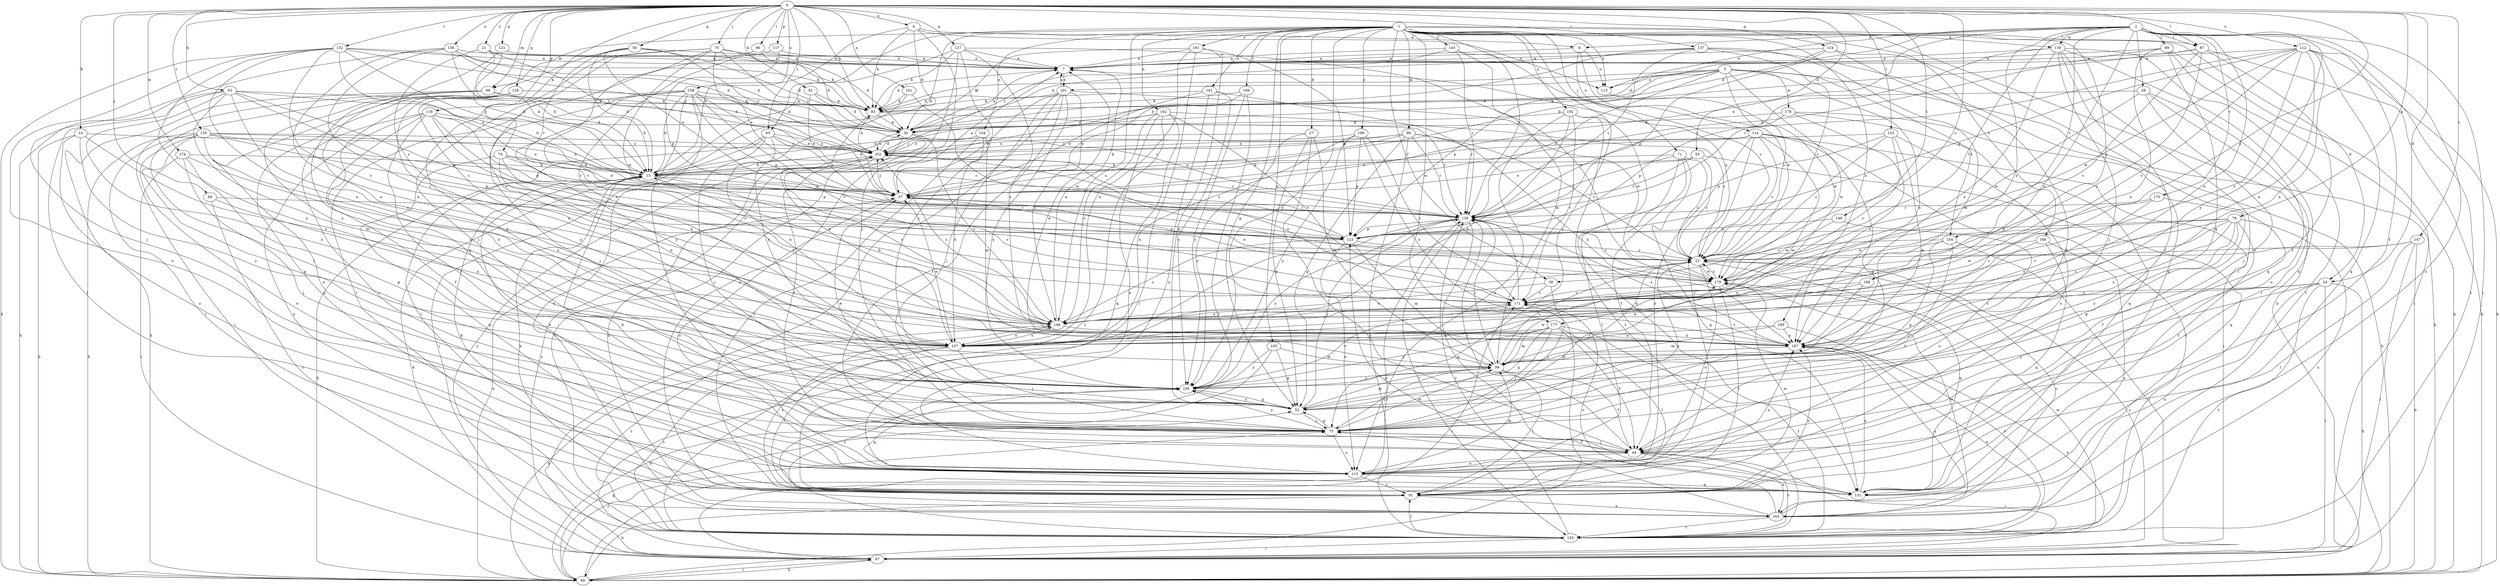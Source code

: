 strict digraph  {
0;
1;
2;
3;
4;
6;
7;
14;
15;
21;
22;
24;
27;
29;
30;
37;
38;
44;
50;
52;
53;
55;
60;
65;
67;
69;
70;
71;
75;
78;
79;
81;
83;
86;
87;
89;
91;
96;
98;
99;
101;
103;
104;
107;
112;
113;
114;
115;
116;
117;
121;
123;
124;
127;
128;
130;
131;
132;
135;
137;
138;
145;
146;
147;
149;
153;
154;
155;
156;
158;
161;
162;
163;
166;
169;
170;
171;
174;
177;
178;
179;
180;
187;
188;
191;
192;
195;
198;
201;
202;
0 -> 4  [label=a];
0 -> 14  [label=b];
0 -> 21  [label=c];
0 -> 22  [label=c];
0 -> 24  [label=d];
0 -> 50  [label=g];
0 -> 53  [label=h];
0 -> 55  [label=h];
0 -> 65  [label=i];
0 -> 69  [label=j];
0 -> 70  [label=j];
0 -> 78  [label=k];
0 -> 79  [label=k];
0 -> 81  [label=k];
0 -> 83  [label=k];
0 -> 86  [label=l];
0 -> 87  [label=l];
0 -> 96  [label=m];
0 -> 101  [label=n];
0 -> 112  [label=o];
0 -> 116  [label=p];
0 -> 117  [label=p];
0 -> 121  [label=p];
0 -> 124  [label=q];
0 -> 127  [label=q];
0 -> 128  [label=q];
0 -> 132  [label=r];
0 -> 135  [label=r];
0 -> 137  [label=r];
0 -> 147  [label=t];
0 -> 149  [label=t];
0 -> 153  [label=t];
0 -> 156  [label=u];
0 -> 158  [label=u];
0 -> 174  [label=w];
0 -> 188  [label=y];
1 -> 15  [label=b];
1 -> 24  [label=d];
1 -> 27  [label=d];
1 -> 38  [label=f];
1 -> 52  [label=g];
1 -> 60  [label=h];
1 -> 65  [label=i];
1 -> 71  [label=j];
1 -> 75  [label=j];
1 -> 87  [label=l];
1 -> 96  [label=m];
1 -> 98  [label=m];
1 -> 103  [label=n];
1 -> 104  [label=n];
1 -> 113  [label=o];
1 -> 130  [label=q];
1 -> 138  [label=r];
1 -> 145  [label=s];
1 -> 146  [label=s];
1 -> 161  [label=u];
1 -> 162  [label=u];
1 -> 166  [label=v];
1 -> 169  [label=v];
1 -> 177  [label=w];
1 -> 180  [label=x];
1 -> 188  [label=y];
1 -> 191  [label=y];
1 -> 192  [label=y];
1 -> 195  [label=y];
1 -> 198  [label=z];
2 -> 6  [label=a];
2 -> 29  [label=d];
2 -> 30  [label=d];
2 -> 37  [label=e];
2 -> 38  [label=f];
2 -> 44  [label=f];
2 -> 67  [label=i];
2 -> 87  [label=l];
2 -> 89  [label=l];
2 -> 107  [label=n];
2 -> 113  [label=o];
2 -> 130  [label=q];
2 -> 146  [label=s];
2 -> 154  [label=t];
2 -> 163  [label=u];
2 -> 170  [label=v];
2 -> 187  [label=x];
2 -> 195  [label=y];
3 -> 22  [label=c];
3 -> 30  [label=d];
3 -> 60  [label=h];
3 -> 83  [label=k];
3 -> 113  [label=o];
3 -> 123  [label=p];
3 -> 138  [label=r];
3 -> 154  [label=t];
3 -> 177  [label=w];
3 -> 178  [label=w];
3 -> 187  [label=x];
3 -> 201  [label=z];
4 -> 6  [label=a];
4 -> 15  [label=b];
4 -> 30  [label=d];
4 -> 75  [label=j];
4 -> 83  [label=k];
4 -> 113  [label=o];
6 -> 7  [label=a];
6 -> 113  [label=o];
6 -> 114  [label=o];
6 -> 179  [label=w];
7 -> 83  [label=k];
7 -> 201  [label=z];
14 -> 60  [label=h];
14 -> 115  [label=o];
14 -> 146  [label=s];
14 -> 195  [label=y];
14 -> 202  [label=z];
15 -> 37  [label=e];
15 -> 60  [label=h];
15 -> 115  [label=o];
15 -> 171  [label=v];
21 -> 7  [label=a];
21 -> 15  [label=b];
21 -> 22  [label=c];
21 -> 83  [label=k];
21 -> 202  [label=z];
22 -> 7  [label=a];
22 -> 37  [label=e];
22 -> 115  [label=o];
22 -> 131  [label=q];
22 -> 146  [label=s];
22 -> 179  [label=w];
24 -> 60  [label=h];
24 -> 67  [label=i];
24 -> 75  [label=j];
24 -> 146  [label=s];
24 -> 155  [label=t];
24 -> 163  [label=u];
24 -> 171  [label=v];
27 -> 44  [label=f];
27 -> 52  [label=g];
27 -> 99  [label=m];
27 -> 195  [label=y];
27 -> 202  [label=z];
29 -> 75  [label=j];
29 -> 83  [label=k];
29 -> 91  [label=l];
29 -> 115  [label=o];
29 -> 179  [label=w];
30 -> 7  [label=a];
30 -> 44  [label=f];
30 -> 146  [label=s];
30 -> 155  [label=t];
30 -> 202  [label=z];
37 -> 7  [label=a];
37 -> 115  [label=o];
37 -> 138  [label=r];
37 -> 202  [label=z];
38 -> 75  [label=j];
38 -> 146  [label=s];
38 -> 171  [label=v];
44 -> 67  [label=i];
44 -> 75  [label=j];
44 -> 115  [label=o];
44 -> 138  [label=r];
44 -> 155  [label=t];
44 -> 163  [label=u];
50 -> 7  [label=a];
50 -> 15  [label=b];
50 -> 30  [label=d];
50 -> 37  [label=e];
50 -> 138  [label=r];
50 -> 195  [label=y];
50 -> 202  [label=z];
52 -> 22  [label=c];
52 -> 37  [label=e];
52 -> 75  [label=j];
52 -> 99  [label=m];
52 -> 138  [label=r];
52 -> 195  [label=y];
53 -> 15  [label=b];
53 -> 22  [label=c];
53 -> 60  [label=h];
53 -> 83  [label=k];
53 -> 91  [label=l];
53 -> 99  [label=m];
53 -> 123  [label=p];
53 -> 146  [label=s];
53 -> 195  [label=y];
55 -> 15  [label=b];
55 -> 22  [label=c];
55 -> 37  [label=e];
55 -> 131  [label=q];
55 -> 138  [label=r];
60 -> 37  [label=e];
60 -> 52  [label=g];
60 -> 67  [label=i];
60 -> 75  [label=j];
60 -> 138  [label=r];
60 -> 171  [label=v];
65 -> 37  [label=e];
65 -> 67  [label=i];
65 -> 75  [label=j];
65 -> 91  [label=l];
65 -> 107  [label=n];
65 -> 138  [label=r];
65 -> 202  [label=z];
67 -> 15  [label=b];
67 -> 22  [label=c];
67 -> 60  [label=h];
67 -> 171  [label=v];
67 -> 187  [label=x];
67 -> 202  [label=z];
69 -> 107  [label=n];
69 -> 138  [label=r];
69 -> 155  [label=t];
70 -> 7  [label=a];
70 -> 30  [label=d];
70 -> 37  [label=e];
70 -> 52  [label=g];
70 -> 75  [label=j];
70 -> 171  [label=v];
70 -> 179  [label=w];
70 -> 202  [label=z];
71 -> 15  [label=b];
71 -> 22  [label=c];
71 -> 44  [label=f];
71 -> 91  [label=l];
71 -> 131  [label=q];
71 -> 138  [label=r];
75 -> 22  [label=c];
75 -> 44  [label=f];
75 -> 52  [label=g];
75 -> 99  [label=m];
75 -> 115  [label=o];
75 -> 195  [label=y];
78 -> 44  [label=f];
78 -> 52  [label=g];
78 -> 123  [label=p];
78 -> 146  [label=s];
78 -> 163  [label=u];
78 -> 171  [label=v];
78 -> 179  [label=w];
78 -> 187  [label=x];
78 -> 195  [label=y];
79 -> 15  [label=b];
79 -> 37  [label=e];
79 -> 107  [label=n];
79 -> 123  [label=p];
79 -> 131  [label=q];
79 -> 187  [label=x];
81 -> 30  [label=d];
81 -> 37  [label=e];
81 -> 83  [label=k];
83 -> 30  [label=d];
83 -> 107  [label=n];
83 -> 138  [label=r];
86 -> 7  [label=a];
86 -> 30  [label=d];
86 -> 146  [label=s];
87 -> 7  [label=a];
87 -> 15  [label=b];
87 -> 44  [label=f];
87 -> 60  [label=h];
87 -> 146  [label=s];
87 -> 171  [label=v];
89 -> 7  [label=a];
89 -> 37  [label=e];
89 -> 52  [label=g];
89 -> 60  [label=h];
89 -> 67  [label=i];
89 -> 187  [label=x];
91 -> 15  [label=b];
91 -> 60  [label=h];
91 -> 146  [label=s];
91 -> 163  [label=u];
91 -> 179  [label=w];
91 -> 187  [label=x];
91 -> 195  [label=y];
96 -> 15  [label=b];
96 -> 30  [label=d];
96 -> 60  [label=h];
96 -> 67  [label=i];
96 -> 75  [label=j];
96 -> 83  [label=k];
96 -> 195  [label=y];
98 -> 15  [label=b];
98 -> 22  [label=c];
98 -> 37  [label=e];
98 -> 52  [label=g];
98 -> 138  [label=r];
98 -> 155  [label=t];
98 -> 187  [label=x];
98 -> 202  [label=z];
99 -> 7  [label=a];
99 -> 22  [label=c];
99 -> 44  [label=f];
99 -> 75  [label=j];
99 -> 91  [label=l];
99 -> 138  [label=r];
99 -> 179  [label=w];
99 -> 195  [label=y];
101 -> 83  [label=k];
101 -> 179  [label=w];
101 -> 195  [label=y];
103 -> 52  [label=g];
103 -> 60  [label=h];
103 -> 99  [label=m];
103 -> 195  [label=y];
104 -> 15  [label=b];
104 -> 91  [label=l];
104 -> 99  [label=m];
104 -> 107  [label=n];
104 -> 202  [label=z];
107 -> 37  [label=e];
107 -> 60  [label=h];
107 -> 75  [label=j];
107 -> 91  [label=l];
107 -> 138  [label=r];
107 -> 146  [label=s];
107 -> 155  [label=t];
112 -> 7  [label=a];
112 -> 60  [label=h];
112 -> 107  [label=n];
112 -> 123  [label=p];
112 -> 131  [label=q];
112 -> 138  [label=r];
112 -> 146  [label=s];
112 -> 155  [label=t];
112 -> 171  [label=v];
112 -> 179  [label=w];
112 -> 187  [label=x];
113 -> 179  [label=w];
114 -> 22  [label=c];
114 -> 37  [label=e];
114 -> 52  [label=g];
114 -> 67  [label=i];
114 -> 91  [label=l];
114 -> 99  [label=m];
114 -> 115  [label=o];
114 -> 155  [label=t];
114 -> 202  [label=z];
115 -> 15  [label=b];
115 -> 91  [label=l];
115 -> 99  [label=m];
115 -> 131  [label=q];
115 -> 187  [label=x];
116 -> 30  [label=d];
116 -> 37  [label=e];
116 -> 44  [label=f];
116 -> 75  [label=j];
116 -> 115  [label=o];
116 -> 123  [label=p];
116 -> 146  [label=s];
116 -> 163  [label=u];
116 -> 187  [label=x];
117 -> 7  [label=a];
117 -> 107  [label=n];
117 -> 123  [label=p];
121 -> 7  [label=a];
121 -> 15  [label=b];
121 -> 107  [label=n];
123 -> 22  [label=c];
123 -> 99  [label=m];
123 -> 115  [label=o];
123 -> 146  [label=s];
123 -> 202  [label=z];
124 -> 7  [label=a];
124 -> 30  [label=d];
124 -> 44  [label=f];
124 -> 123  [label=p];
124 -> 131  [label=q];
127 -> 7  [label=a];
127 -> 15  [label=b];
127 -> 83  [label=k];
127 -> 163  [label=u];
127 -> 179  [label=w];
127 -> 187  [label=x];
127 -> 195  [label=y];
128 -> 52  [label=g];
128 -> 83  [label=k];
128 -> 107  [label=n];
128 -> 115  [label=o];
128 -> 131  [label=q];
128 -> 195  [label=y];
130 -> 7  [label=a];
130 -> 44  [label=f];
130 -> 75  [label=j];
130 -> 91  [label=l];
130 -> 131  [label=q];
130 -> 138  [label=r];
130 -> 155  [label=t];
130 -> 187  [label=x];
131 -> 75  [label=j];
131 -> 187  [label=x];
132 -> 7  [label=a];
132 -> 15  [label=b];
132 -> 30  [label=d];
132 -> 37  [label=e];
132 -> 60  [label=h];
132 -> 83  [label=k];
132 -> 107  [label=n];
132 -> 115  [label=o];
132 -> 171  [label=v];
132 -> 195  [label=y];
135 -> 15  [label=b];
135 -> 52  [label=g];
135 -> 60  [label=h];
135 -> 91  [label=l];
135 -> 107  [label=n];
135 -> 115  [label=o];
135 -> 123  [label=p];
135 -> 138  [label=r];
135 -> 202  [label=z];
137 -> 7  [label=a];
137 -> 15  [label=b];
137 -> 22  [label=c];
137 -> 30  [label=d];
137 -> 99  [label=m];
137 -> 131  [label=q];
137 -> 138  [label=r];
138 -> 123  [label=p];
138 -> 131  [label=q];
138 -> 155  [label=t];
138 -> 187  [label=x];
138 -> 195  [label=y];
145 -> 7  [label=a];
145 -> 22  [label=c];
145 -> 99  [label=m];
145 -> 138  [label=r];
145 -> 202  [label=z];
146 -> 7  [label=a];
146 -> 15  [label=b];
146 -> 107  [label=n];
146 -> 155  [label=t];
146 -> 187  [label=x];
146 -> 202  [label=z];
147 -> 22  [label=c];
147 -> 60  [label=h];
147 -> 67  [label=i];
147 -> 91  [label=l];
147 -> 179  [label=w];
149 -> 115  [label=o];
149 -> 123  [label=p];
149 -> 179  [label=w];
153 -> 22  [label=c];
153 -> 99  [label=m];
153 -> 115  [label=o];
153 -> 123  [label=p];
153 -> 171  [label=v];
153 -> 202  [label=z];
154 -> 22  [label=c];
154 -> 52  [label=g];
154 -> 67  [label=i];
154 -> 75  [label=j];
154 -> 107  [label=n];
155 -> 67  [label=i];
155 -> 91  [label=l];
155 -> 138  [label=r];
155 -> 179  [label=w];
155 -> 187  [label=x];
155 -> 202  [label=z];
156 -> 7  [label=a];
156 -> 15  [label=b];
156 -> 30  [label=d];
156 -> 75  [label=j];
156 -> 146  [label=s];
156 -> 187  [label=x];
156 -> 202  [label=z];
158 -> 15  [label=b];
158 -> 37  [label=e];
158 -> 44  [label=f];
158 -> 75  [label=j];
158 -> 83  [label=k];
158 -> 91  [label=l];
158 -> 123  [label=p];
158 -> 138  [label=r];
158 -> 163  [label=u];
158 -> 171  [label=v];
158 -> 195  [label=y];
161 -> 37  [label=e];
161 -> 83  [label=k];
161 -> 115  [label=o];
161 -> 138  [label=r];
161 -> 195  [label=y];
162 -> 15  [label=b];
162 -> 22  [label=c];
162 -> 30  [label=d];
162 -> 115  [label=o];
162 -> 131  [label=q];
162 -> 146  [label=s];
162 -> 155  [label=t];
162 -> 171  [label=v];
163 -> 15  [label=b];
163 -> 22  [label=c];
163 -> 123  [label=p];
163 -> 155  [label=t];
163 -> 171  [label=v];
163 -> 179  [label=w];
166 -> 22  [label=c];
166 -> 44  [label=f];
166 -> 131  [label=q];
166 -> 163  [label=u];
169 -> 37  [label=e];
169 -> 83  [label=k];
169 -> 155  [label=t];
169 -> 195  [label=y];
170 -> 44  [label=f];
170 -> 138  [label=r];
170 -> 146  [label=s];
170 -> 187  [label=x];
171 -> 138  [label=r];
171 -> 146  [label=s];
171 -> 202  [label=z];
174 -> 15  [label=b];
174 -> 52  [label=g];
174 -> 67  [label=i];
174 -> 75  [label=j];
174 -> 187  [label=x];
177 -> 44  [label=f];
177 -> 52  [label=g];
177 -> 75  [label=j];
177 -> 91  [label=l];
177 -> 99  [label=m];
177 -> 107  [label=n];
177 -> 155  [label=t];
177 -> 195  [label=y];
178 -> 30  [label=d];
178 -> 60  [label=h];
178 -> 123  [label=p];
178 -> 131  [label=q];
178 -> 187  [label=x];
179 -> 22  [label=c];
179 -> 37  [label=e];
179 -> 91  [label=l];
179 -> 138  [label=r];
179 -> 171  [label=v];
180 -> 99  [label=m];
180 -> 107  [label=n];
180 -> 155  [label=t];
180 -> 187  [label=x];
187 -> 99  [label=m];
187 -> 163  [label=u];
187 -> 171  [label=v];
188 -> 107  [label=n];
188 -> 171  [label=v];
188 -> 187  [label=x];
191 -> 7  [label=a];
191 -> 30  [label=d];
191 -> 52  [label=g];
191 -> 67  [label=i];
191 -> 107  [label=n];
191 -> 123  [label=p];
192 -> 30  [label=d];
192 -> 107  [label=n];
192 -> 115  [label=o];
192 -> 131  [label=q];
192 -> 155  [label=t];
192 -> 171  [label=v];
195 -> 52  [label=g];
195 -> 131  [label=q];
195 -> 171  [label=v];
198 -> 107  [label=n];
198 -> 123  [label=p];
198 -> 171  [label=v];
198 -> 187  [label=x];
198 -> 195  [label=y];
198 -> 202  [label=z];
201 -> 7  [label=a];
201 -> 37  [label=e];
201 -> 44  [label=f];
201 -> 67  [label=i];
201 -> 75  [label=j];
201 -> 83  [label=k];
201 -> 146  [label=s];
201 -> 179  [label=w];
201 -> 195  [label=y];
202 -> 15  [label=b];
202 -> 30  [label=d];
202 -> 83  [label=k];
202 -> 138  [label=r];
202 -> 146  [label=s];
202 -> 163  [label=u];
}
